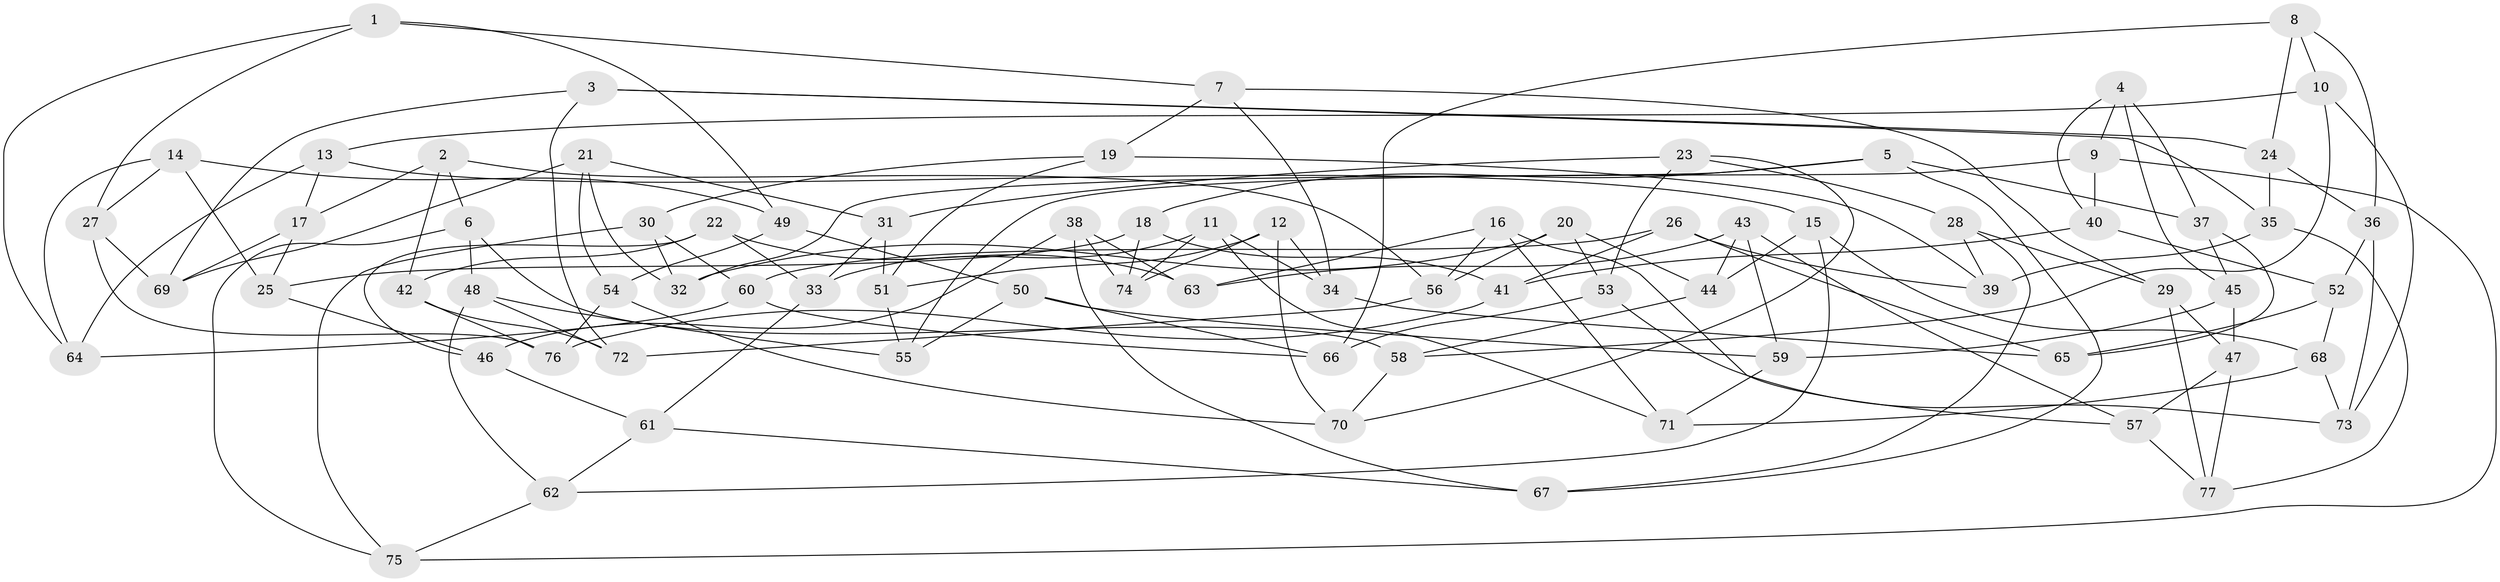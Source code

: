 // Generated by graph-tools (version 1.1) at 2025/38/03/09/25 02:38:15]
// undirected, 77 vertices, 154 edges
graph export_dot {
graph [start="1"]
  node [color=gray90,style=filled];
  1;
  2;
  3;
  4;
  5;
  6;
  7;
  8;
  9;
  10;
  11;
  12;
  13;
  14;
  15;
  16;
  17;
  18;
  19;
  20;
  21;
  22;
  23;
  24;
  25;
  26;
  27;
  28;
  29;
  30;
  31;
  32;
  33;
  34;
  35;
  36;
  37;
  38;
  39;
  40;
  41;
  42;
  43;
  44;
  45;
  46;
  47;
  48;
  49;
  50;
  51;
  52;
  53;
  54;
  55;
  56;
  57;
  58;
  59;
  60;
  61;
  62;
  63;
  64;
  65;
  66;
  67;
  68;
  69;
  70;
  71;
  72;
  73;
  74;
  75;
  76;
  77;
  1 -- 49;
  1 -- 7;
  1 -- 27;
  1 -- 64;
  2 -- 6;
  2 -- 17;
  2 -- 56;
  2 -- 42;
  3 -- 69;
  3 -- 24;
  3 -- 72;
  3 -- 35;
  4 -- 37;
  4 -- 40;
  4 -- 45;
  4 -- 9;
  5 -- 67;
  5 -- 18;
  5 -- 37;
  5 -- 32;
  6 -- 75;
  6 -- 58;
  6 -- 48;
  7 -- 19;
  7 -- 34;
  7 -- 29;
  8 -- 24;
  8 -- 66;
  8 -- 36;
  8 -- 10;
  9 -- 75;
  9 -- 40;
  9 -- 55;
  10 -- 58;
  10 -- 13;
  10 -- 73;
  11 -- 74;
  11 -- 34;
  11 -- 71;
  11 -- 33;
  12 -- 34;
  12 -- 70;
  12 -- 74;
  12 -- 51;
  13 -- 15;
  13 -- 17;
  13 -- 64;
  14 -- 64;
  14 -- 25;
  14 -- 49;
  14 -- 27;
  15 -- 68;
  15 -- 44;
  15 -- 62;
  16 -- 63;
  16 -- 71;
  16 -- 56;
  16 -- 57;
  17 -- 69;
  17 -- 25;
  18 -- 74;
  18 -- 25;
  18 -- 41;
  19 -- 51;
  19 -- 30;
  19 -- 39;
  20 -- 56;
  20 -- 32;
  20 -- 44;
  20 -- 53;
  21 -- 32;
  21 -- 54;
  21 -- 31;
  21 -- 69;
  22 -- 46;
  22 -- 63;
  22 -- 42;
  22 -- 33;
  23 -- 70;
  23 -- 28;
  23 -- 31;
  23 -- 53;
  24 -- 36;
  24 -- 35;
  25 -- 46;
  26 -- 65;
  26 -- 41;
  26 -- 39;
  26 -- 60;
  27 -- 69;
  27 -- 76;
  28 -- 39;
  28 -- 67;
  28 -- 29;
  29 -- 47;
  29 -- 77;
  30 -- 32;
  30 -- 75;
  30 -- 60;
  31 -- 33;
  31 -- 51;
  33 -- 61;
  34 -- 65;
  35 -- 77;
  35 -- 39;
  36 -- 52;
  36 -- 73;
  37 -- 65;
  37 -- 45;
  38 -- 67;
  38 -- 74;
  38 -- 46;
  38 -- 63;
  40 -- 52;
  40 -- 41;
  41 -- 76;
  42 -- 76;
  42 -- 72;
  43 -- 59;
  43 -- 44;
  43 -- 57;
  43 -- 63;
  44 -- 58;
  45 -- 59;
  45 -- 47;
  46 -- 61;
  47 -- 77;
  47 -- 57;
  48 -- 62;
  48 -- 55;
  48 -- 72;
  49 -- 50;
  49 -- 54;
  50 -- 55;
  50 -- 59;
  50 -- 66;
  51 -- 55;
  52 -- 68;
  52 -- 65;
  53 -- 66;
  53 -- 73;
  54 -- 76;
  54 -- 70;
  56 -- 72;
  57 -- 77;
  58 -- 70;
  59 -- 71;
  60 -- 66;
  60 -- 64;
  61 -- 62;
  61 -- 67;
  62 -- 75;
  68 -- 71;
  68 -- 73;
}
